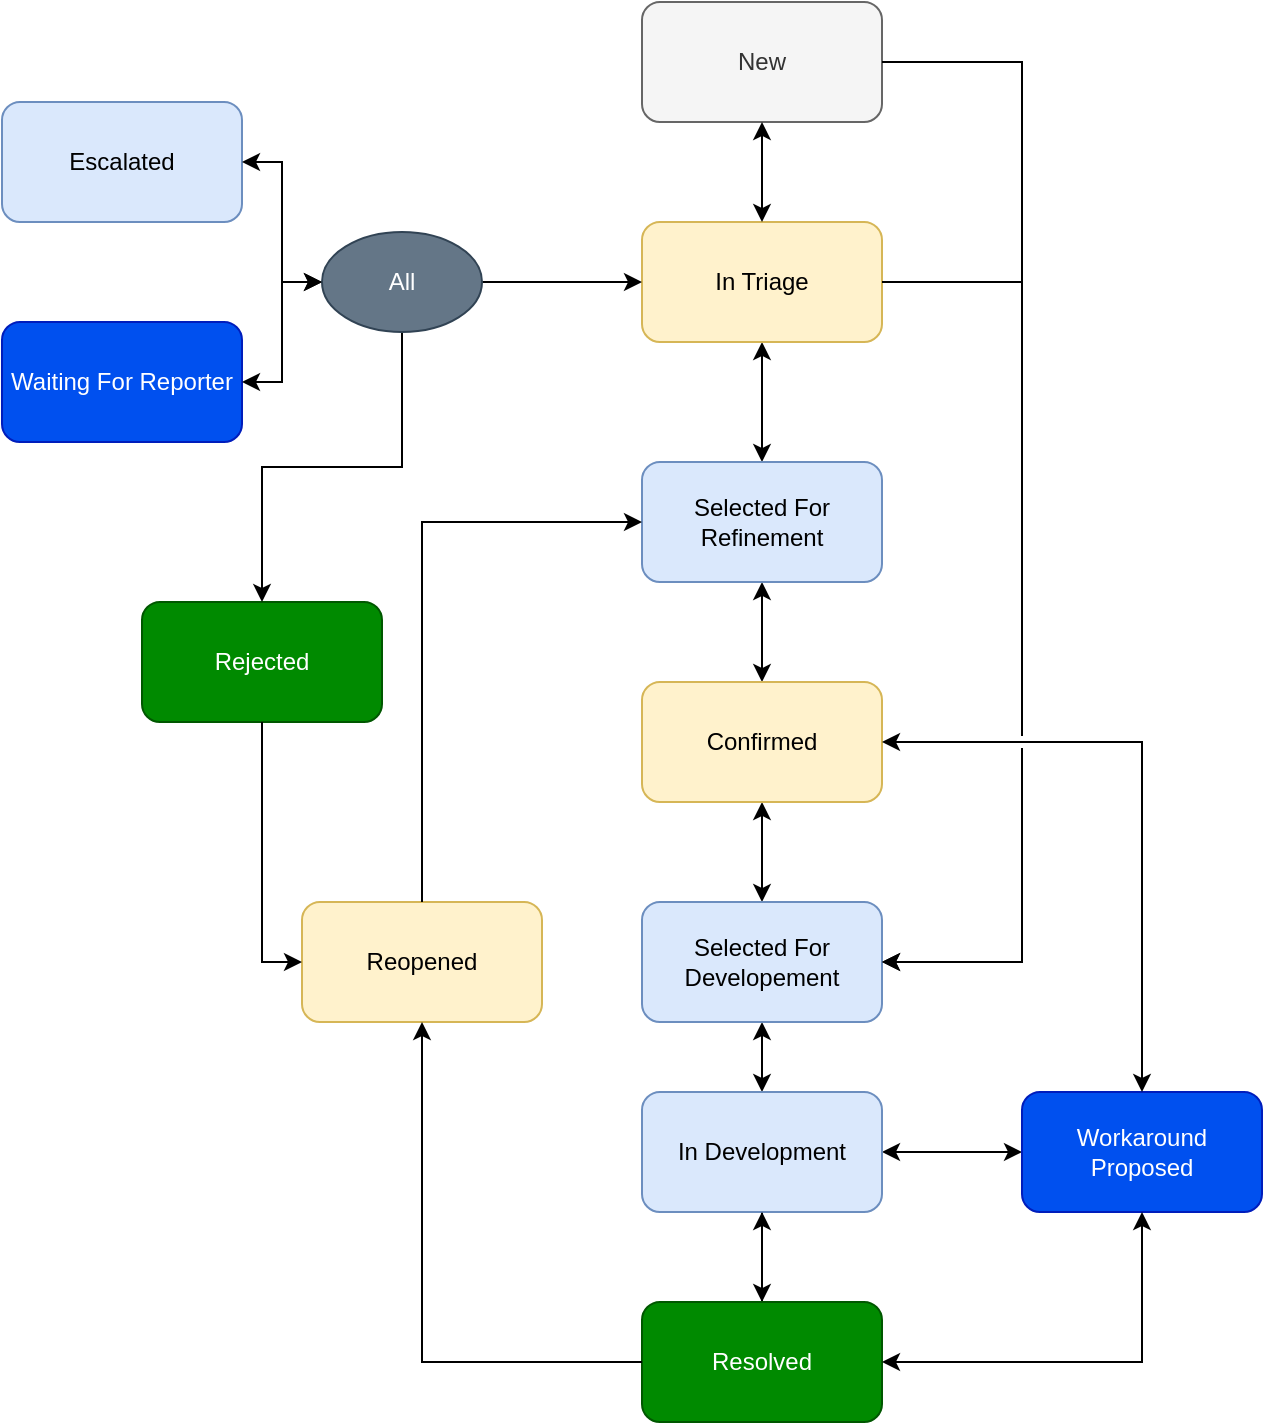 <mxfile version="17.0.0" type="github">
  <diagram id="C5RBs43oDa-KdzZeNtuy" name="Page-1">
    <mxGraphModel dx="2125" dy="722" grid="1" gridSize="10" guides="1" tooltips="1" connect="1" arrows="1" fold="1" page="1" pageScale="1" pageWidth="827" pageHeight="1169" math="0" shadow="0">
      <root>
        <mxCell id="WIyWlLk6GJQsqaUBKTNV-0" />
        <mxCell id="WIyWlLk6GJQsqaUBKTNV-1" parent="WIyWlLk6GJQsqaUBKTNV-0" />
        <mxCell id="EO4PhkTodGmFQypd0aeA-0" value="New" style="rounded=1;whiteSpace=wrap;html=1;fillColor=#f5f5f5;fontColor=#333333;strokeColor=#666666;" parent="WIyWlLk6GJQsqaUBKTNV-1" vertex="1">
          <mxGeometry x="250" y="40" width="120" height="60" as="geometry" />
        </mxCell>
        <mxCell id="EO4PhkTodGmFQypd0aeA-1" value="Waiting For Reporter" style="rounded=1;whiteSpace=wrap;html=1;fillColor=#0050ef;strokeColor=#001DBC;fontColor=#ffffff;" parent="WIyWlLk6GJQsqaUBKTNV-1" vertex="1">
          <mxGeometry x="-70" y="200" width="120" height="60" as="geometry" />
        </mxCell>
        <mxCell id="EO4PhkTodGmFQypd0aeA-11" value="" style="edgeStyle=orthogonalEdgeStyle;rounded=0;orthogonalLoop=1;jettySize=auto;html=1;startArrow=classic;startFill=1;" parent="WIyWlLk6GJQsqaUBKTNV-1" source="EO4PhkTodGmFQypd0aeA-2" target="EO4PhkTodGmFQypd0aeA-3" edge="1">
          <mxGeometry relative="1" as="geometry" />
        </mxCell>
        <mxCell id="EO4PhkTodGmFQypd0aeA-2" value="In Triage" style="rounded=1;whiteSpace=wrap;html=1;fillColor=#fff2cc;strokeColor=#d6b656;" parent="WIyWlLk6GJQsqaUBKTNV-1" vertex="1">
          <mxGeometry x="250" y="150" width="120" height="60" as="geometry" />
        </mxCell>
        <mxCell id="EO4PhkTodGmFQypd0aeA-12" value="" style="edgeStyle=orthogonalEdgeStyle;rounded=0;orthogonalLoop=1;jettySize=auto;html=1;startArrow=classic;startFill=1;" parent="WIyWlLk6GJQsqaUBKTNV-1" source="EO4PhkTodGmFQypd0aeA-3" target="EO4PhkTodGmFQypd0aeA-4" edge="1">
          <mxGeometry relative="1" as="geometry" />
        </mxCell>
        <mxCell id="EO4PhkTodGmFQypd0aeA-3" value="&lt;div&gt;Selected For Refinement&lt;/div&gt;" style="rounded=1;whiteSpace=wrap;html=1;fillColor=#dae8fc;strokeColor=#6c8ebf;" parent="WIyWlLk6GJQsqaUBKTNV-1" vertex="1">
          <mxGeometry x="250" y="270" width="120" height="60" as="geometry" />
        </mxCell>
        <mxCell id="EO4PhkTodGmFQypd0aeA-13" value="" style="edgeStyle=orthogonalEdgeStyle;rounded=0;orthogonalLoop=1;jettySize=auto;html=1;startArrow=classic;startFill=1;" parent="WIyWlLk6GJQsqaUBKTNV-1" source="EO4PhkTodGmFQypd0aeA-4" target="EO4PhkTodGmFQypd0aeA-5" edge="1">
          <mxGeometry relative="1" as="geometry" />
        </mxCell>
        <mxCell id="EO4PhkTodGmFQypd0aeA-4" value="&lt;div&gt;Confirmed&lt;/div&gt;" style="rounded=1;whiteSpace=wrap;html=1;fillColor=#fff2cc;strokeColor=#d6b656;" parent="WIyWlLk6GJQsqaUBKTNV-1" vertex="1">
          <mxGeometry x="250" y="380" width="120" height="60" as="geometry" />
        </mxCell>
        <mxCell id="EO4PhkTodGmFQypd0aeA-14" value="" style="edgeStyle=orthogonalEdgeStyle;rounded=0;orthogonalLoop=1;jettySize=auto;html=1;startArrow=classic;startFill=1;" parent="WIyWlLk6GJQsqaUBKTNV-1" source="EO4PhkTodGmFQypd0aeA-5" target="EO4PhkTodGmFQypd0aeA-6" edge="1">
          <mxGeometry relative="1" as="geometry" />
        </mxCell>
        <mxCell id="EO4PhkTodGmFQypd0aeA-5" value="Selected For Developement" style="rounded=1;whiteSpace=wrap;html=1;fillColor=#dae8fc;strokeColor=#6c8ebf;" parent="WIyWlLk6GJQsqaUBKTNV-1" vertex="1">
          <mxGeometry x="250" y="490" width="120" height="60" as="geometry" />
        </mxCell>
        <mxCell id="EO4PhkTodGmFQypd0aeA-15" value="" style="edgeStyle=orthogonalEdgeStyle;rounded=0;orthogonalLoop=1;jettySize=auto;html=1;" parent="WIyWlLk6GJQsqaUBKTNV-1" source="EO4PhkTodGmFQypd0aeA-6" target="EO4PhkTodGmFQypd0aeA-8" edge="1">
          <mxGeometry relative="1" as="geometry" />
        </mxCell>
        <mxCell id="EO4PhkTodGmFQypd0aeA-35" value="" style="edgeStyle=orthogonalEdgeStyle;rounded=0;orthogonalLoop=1;jettySize=auto;html=1;startArrow=classic;startFill=1;" parent="WIyWlLk6GJQsqaUBKTNV-1" source="EO4PhkTodGmFQypd0aeA-6" target="EO4PhkTodGmFQypd0aeA-7" edge="1">
          <mxGeometry relative="1" as="geometry" />
        </mxCell>
        <mxCell id="EO4PhkTodGmFQypd0aeA-6" value="In Development" style="rounded=1;whiteSpace=wrap;html=1;fillColor=#dae8fc;strokeColor=#6c8ebf;" parent="WIyWlLk6GJQsqaUBKTNV-1" vertex="1">
          <mxGeometry x="250" y="585" width="120" height="60" as="geometry" />
        </mxCell>
        <mxCell id="EO4PhkTodGmFQypd0aeA-7" value="Workaround Proposed" style="rounded=1;whiteSpace=wrap;html=1;fillColor=#0050ef;fontColor=#ffffff;strokeColor=#001DBC;" parent="WIyWlLk6GJQsqaUBKTNV-1" vertex="1">
          <mxGeometry x="440" y="585" width="120" height="60" as="geometry" />
        </mxCell>
        <mxCell id="EO4PhkTodGmFQypd0aeA-24" value="" style="edgeStyle=orthogonalEdgeStyle;rounded=0;orthogonalLoop=1;jettySize=auto;html=1;" parent="WIyWlLk6GJQsqaUBKTNV-1" source="EO4PhkTodGmFQypd0aeA-8" target="EO4PhkTodGmFQypd0aeA-6" edge="1">
          <mxGeometry relative="1" as="geometry" />
        </mxCell>
        <mxCell id="EO4PhkTodGmFQypd0aeA-8" value="Resolved" style="rounded=1;whiteSpace=wrap;html=1;fillColor=#008a00;fontColor=#ffffff;strokeColor=#005700;" parent="WIyWlLk6GJQsqaUBKTNV-1" vertex="1">
          <mxGeometry x="250" y="690" width="120" height="60" as="geometry" />
        </mxCell>
        <mxCell id="EO4PhkTodGmFQypd0aeA-9" value="Rejected" style="rounded=1;whiteSpace=wrap;html=1;fillColor=#008a00;strokeColor=#005700;fontColor=#ffffff;" parent="WIyWlLk6GJQsqaUBKTNV-1" vertex="1">
          <mxGeometry y="340" width="120" height="60" as="geometry" />
        </mxCell>
        <mxCell id="EO4PhkTodGmFQypd0aeA-10" value="" style="endArrow=classic;html=1;rounded=0;exitX=0.5;exitY=1;exitDx=0;exitDy=0;startArrow=classic;startFill=1;" parent="WIyWlLk6GJQsqaUBKTNV-1" source="EO4PhkTodGmFQypd0aeA-0" target="EO4PhkTodGmFQypd0aeA-2" edge="1">
          <mxGeometry width="50" height="50" relative="1" as="geometry">
            <mxPoint x="430" y="460" as="sourcePoint" />
            <mxPoint x="480" y="410" as="targetPoint" />
          </mxGeometry>
        </mxCell>
        <mxCell id="EO4PhkTodGmFQypd0aeA-16" value="" style="endArrow=classic;html=1;rounded=0;exitX=1;exitY=0.5;exitDx=0;exitDy=0;entryX=0.5;entryY=0;entryDx=0;entryDy=0;startArrow=classic;startFill=1;edgeStyle=orthogonalEdgeStyle;" parent="WIyWlLk6GJQsqaUBKTNV-1" source="EO4PhkTodGmFQypd0aeA-4" target="EO4PhkTodGmFQypd0aeA-7" edge="1">
          <mxGeometry width="50" height="50" relative="1" as="geometry">
            <mxPoint x="430" y="490" as="sourcePoint" />
            <mxPoint x="480" y="440" as="targetPoint" />
          </mxGeometry>
        </mxCell>
        <mxCell id="EO4PhkTodGmFQypd0aeA-17" value="" style="endArrow=classic;html=1;rounded=0;exitX=0.5;exitY=1;exitDx=0;exitDy=0;startArrow=classic;startFill=1;edgeStyle=orthogonalEdgeStyle;entryX=1;entryY=0.5;entryDx=0;entryDy=0;" parent="WIyWlLk6GJQsqaUBKTNV-1" source="EO4PhkTodGmFQypd0aeA-7" target="EO4PhkTodGmFQypd0aeA-8" edge="1">
          <mxGeometry width="50" height="50" relative="1" as="geometry">
            <mxPoint x="430" y="510" as="sourcePoint" />
            <mxPoint x="440" y="710" as="targetPoint" />
          </mxGeometry>
        </mxCell>
        <mxCell id="EO4PhkTodGmFQypd0aeA-23" value="" style="edgeStyle=orthogonalEdgeStyle;rounded=0;orthogonalLoop=1;jettySize=auto;html=1;" parent="WIyWlLk6GJQsqaUBKTNV-1" source="EO4PhkTodGmFQypd0aeA-22" target="EO4PhkTodGmFQypd0aeA-2" edge="1">
          <mxGeometry relative="1" as="geometry" />
        </mxCell>
        <mxCell id="EO4PhkTodGmFQypd0aeA-33" value="" style="edgeStyle=orthogonalEdgeStyle;rounded=0;orthogonalLoop=1;jettySize=auto;html=1;startArrow=none;startFill=0;" parent="WIyWlLk6GJQsqaUBKTNV-1" source="EO4PhkTodGmFQypd0aeA-22" target="EO4PhkTodGmFQypd0aeA-9" edge="1">
          <mxGeometry relative="1" as="geometry" />
        </mxCell>
        <mxCell id="EO4PhkTodGmFQypd0aeA-34" value="" style="edgeStyle=orthogonalEdgeStyle;rounded=0;orthogonalLoop=1;jettySize=auto;html=1;startArrow=classic;startFill=1;" parent="WIyWlLk6GJQsqaUBKTNV-1" source="EO4PhkTodGmFQypd0aeA-22" target="EO4PhkTodGmFQypd0aeA-1" edge="1">
          <mxGeometry relative="1" as="geometry" />
        </mxCell>
        <mxCell id="EO4PhkTodGmFQypd0aeA-22" value="All" style="ellipse;whiteSpace=wrap;html=1;fillColor=#647687;fontColor=#ffffff;strokeColor=#314354;" parent="WIyWlLk6GJQsqaUBKTNV-1" vertex="1">
          <mxGeometry x="90" y="155" width="80" height="50" as="geometry" />
        </mxCell>
        <mxCell id="EO4PhkTodGmFQypd0aeA-28" value="Reopened" style="rounded=1;whiteSpace=wrap;html=1;fillColor=#fff2cc;strokeColor=#d6b656;" parent="WIyWlLk6GJQsqaUBKTNV-1" vertex="1">
          <mxGeometry x="80" y="490" width="120" height="60" as="geometry" />
        </mxCell>
        <mxCell id="EO4PhkTodGmFQypd0aeA-29" value="" style="endArrow=classic;html=1;rounded=0;exitX=0.5;exitY=1;exitDx=0;exitDy=0;entryX=0;entryY=0.5;entryDx=0;entryDy=0;edgeStyle=orthogonalEdgeStyle;" parent="WIyWlLk6GJQsqaUBKTNV-1" source="EO4PhkTodGmFQypd0aeA-9" target="EO4PhkTodGmFQypd0aeA-28" edge="1">
          <mxGeometry width="50" height="50" relative="1" as="geometry">
            <mxPoint x="710" y="480" as="sourcePoint" />
            <mxPoint x="760" y="430" as="targetPoint" />
          </mxGeometry>
        </mxCell>
        <mxCell id="EO4PhkTodGmFQypd0aeA-30" value="" style="endArrow=classic;html=1;rounded=0;exitX=0.5;exitY=0;exitDx=0;exitDy=0;entryX=0;entryY=0.5;entryDx=0;entryDy=0;edgeStyle=orthogonalEdgeStyle;" parent="WIyWlLk6GJQsqaUBKTNV-1" source="EO4PhkTodGmFQypd0aeA-28" target="EO4PhkTodGmFQypd0aeA-3" edge="1">
          <mxGeometry width="50" height="50" relative="1" as="geometry">
            <mxPoint x="420" y="380" as="sourcePoint" />
            <mxPoint x="470" y="330" as="targetPoint" />
          </mxGeometry>
        </mxCell>
        <mxCell id="EO4PhkTodGmFQypd0aeA-31" value="" style="endArrow=classic;html=1;rounded=0;exitX=0;exitY=0.5;exitDx=0;exitDy=0;entryX=0.5;entryY=1;entryDx=0;entryDy=0;edgeStyle=orthogonalEdgeStyle;" parent="WIyWlLk6GJQsqaUBKTNV-1" source="EO4PhkTodGmFQypd0aeA-8" target="EO4PhkTodGmFQypd0aeA-28" edge="1">
          <mxGeometry width="50" height="50" relative="1" as="geometry">
            <mxPoint x="460" y="760" as="sourcePoint" />
            <mxPoint x="480" y="620" as="targetPoint" />
          </mxGeometry>
        </mxCell>
        <mxCell id="I1poGnv-A_3cTXPYTzj8-0" value="Escalated" style="rounded=1;whiteSpace=wrap;html=1;fillColor=#dae8fc;strokeColor=#6c8ebf;" parent="WIyWlLk6GJQsqaUBKTNV-1" vertex="1">
          <mxGeometry x="-70" y="90" width="120" height="60" as="geometry" />
        </mxCell>
        <mxCell id="I1poGnv-A_3cTXPYTzj8-1" value="" style="edgeStyle=orthogonalEdgeStyle;rounded=0;orthogonalLoop=1;jettySize=auto;html=1;startArrow=classic;startFill=1;exitX=0;exitY=0.5;exitDx=0;exitDy=0;entryX=1;entryY=0.5;entryDx=0;entryDy=0;" parent="WIyWlLk6GJQsqaUBKTNV-1" source="EO4PhkTodGmFQypd0aeA-22" target="I1poGnv-A_3cTXPYTzj8-0" edge="1">
          <mxGeometry relative="1" as="geometry">
            <mxPoint x="100" y="190" as="sourcePoint" />
            <mxPoint x="60" y="240" as="targetPoint" />
          </mxGeometry>
        </mxCell>
        <mxCell id="ZDV7OFJW68otOxNT30ZG-0" value="" style="endArrow=none;startArrow=classic;html=1;rounded=0;entryX=1;entryY=0.5;entryDx=0;entryDy=0;exitX=1;exitY=0.5;exitDx=0;exitDy=0;edgeStyle=elbowEdgeStyle;jumpStyle=gap;startFill=1;endFill=0;" parent="WIyWlLk6GJQsqaUBKTNV-1" source="EO4PhkTodGmFQypd0aeA-5" target="EO4PhkTodGmFQypd0aeA-0" edge="1">
          <mxGeometry width="50" height="50" relative="1" as="geometry">
            <mxPoint x="480" y="240" as="sourcePoint" />
            <mxPoint x="530" y="190" as="targetPoint" />
            <Array as="points">
              <mxPoint x="440" y="300" />
            </Array>
          </mxGeometry>
        </mxCell>
        <mxCell id="FI83x1hlp-iSV1WTvFLl-0" value="" style="endArrow=classic;html=1;rounded=0;exitX=1;exitY=0.5;exitDx=0;exitDy=0;entryX=1;entryY=0.5;entryDx=0;entryDy=0;edgeStyle=elbowEdgeStyle;jumpStyle=gap;" edge="1" parent="WIyWlLk6GJQsqaUBKTNV-1" source="EO4PhkTodGmFQypd0aeA-2" target="EO4PhkTodGmFQypd0aeA-5">
          <mxGeometry width="50" height="50" relative="1" as="geometry">
            <mxPoint x="270" y="400" as="sourcePoint" />
            <mxPoint x="320" y="350" as="targetPoint" />
            <Array as="points">
              <mxPoint x="440" y="350" />
            </Array>
          </mxGeometry>
        </mxCell>
      </root>
    </mxGraphModel>
  </diagram>
</mxfile>
